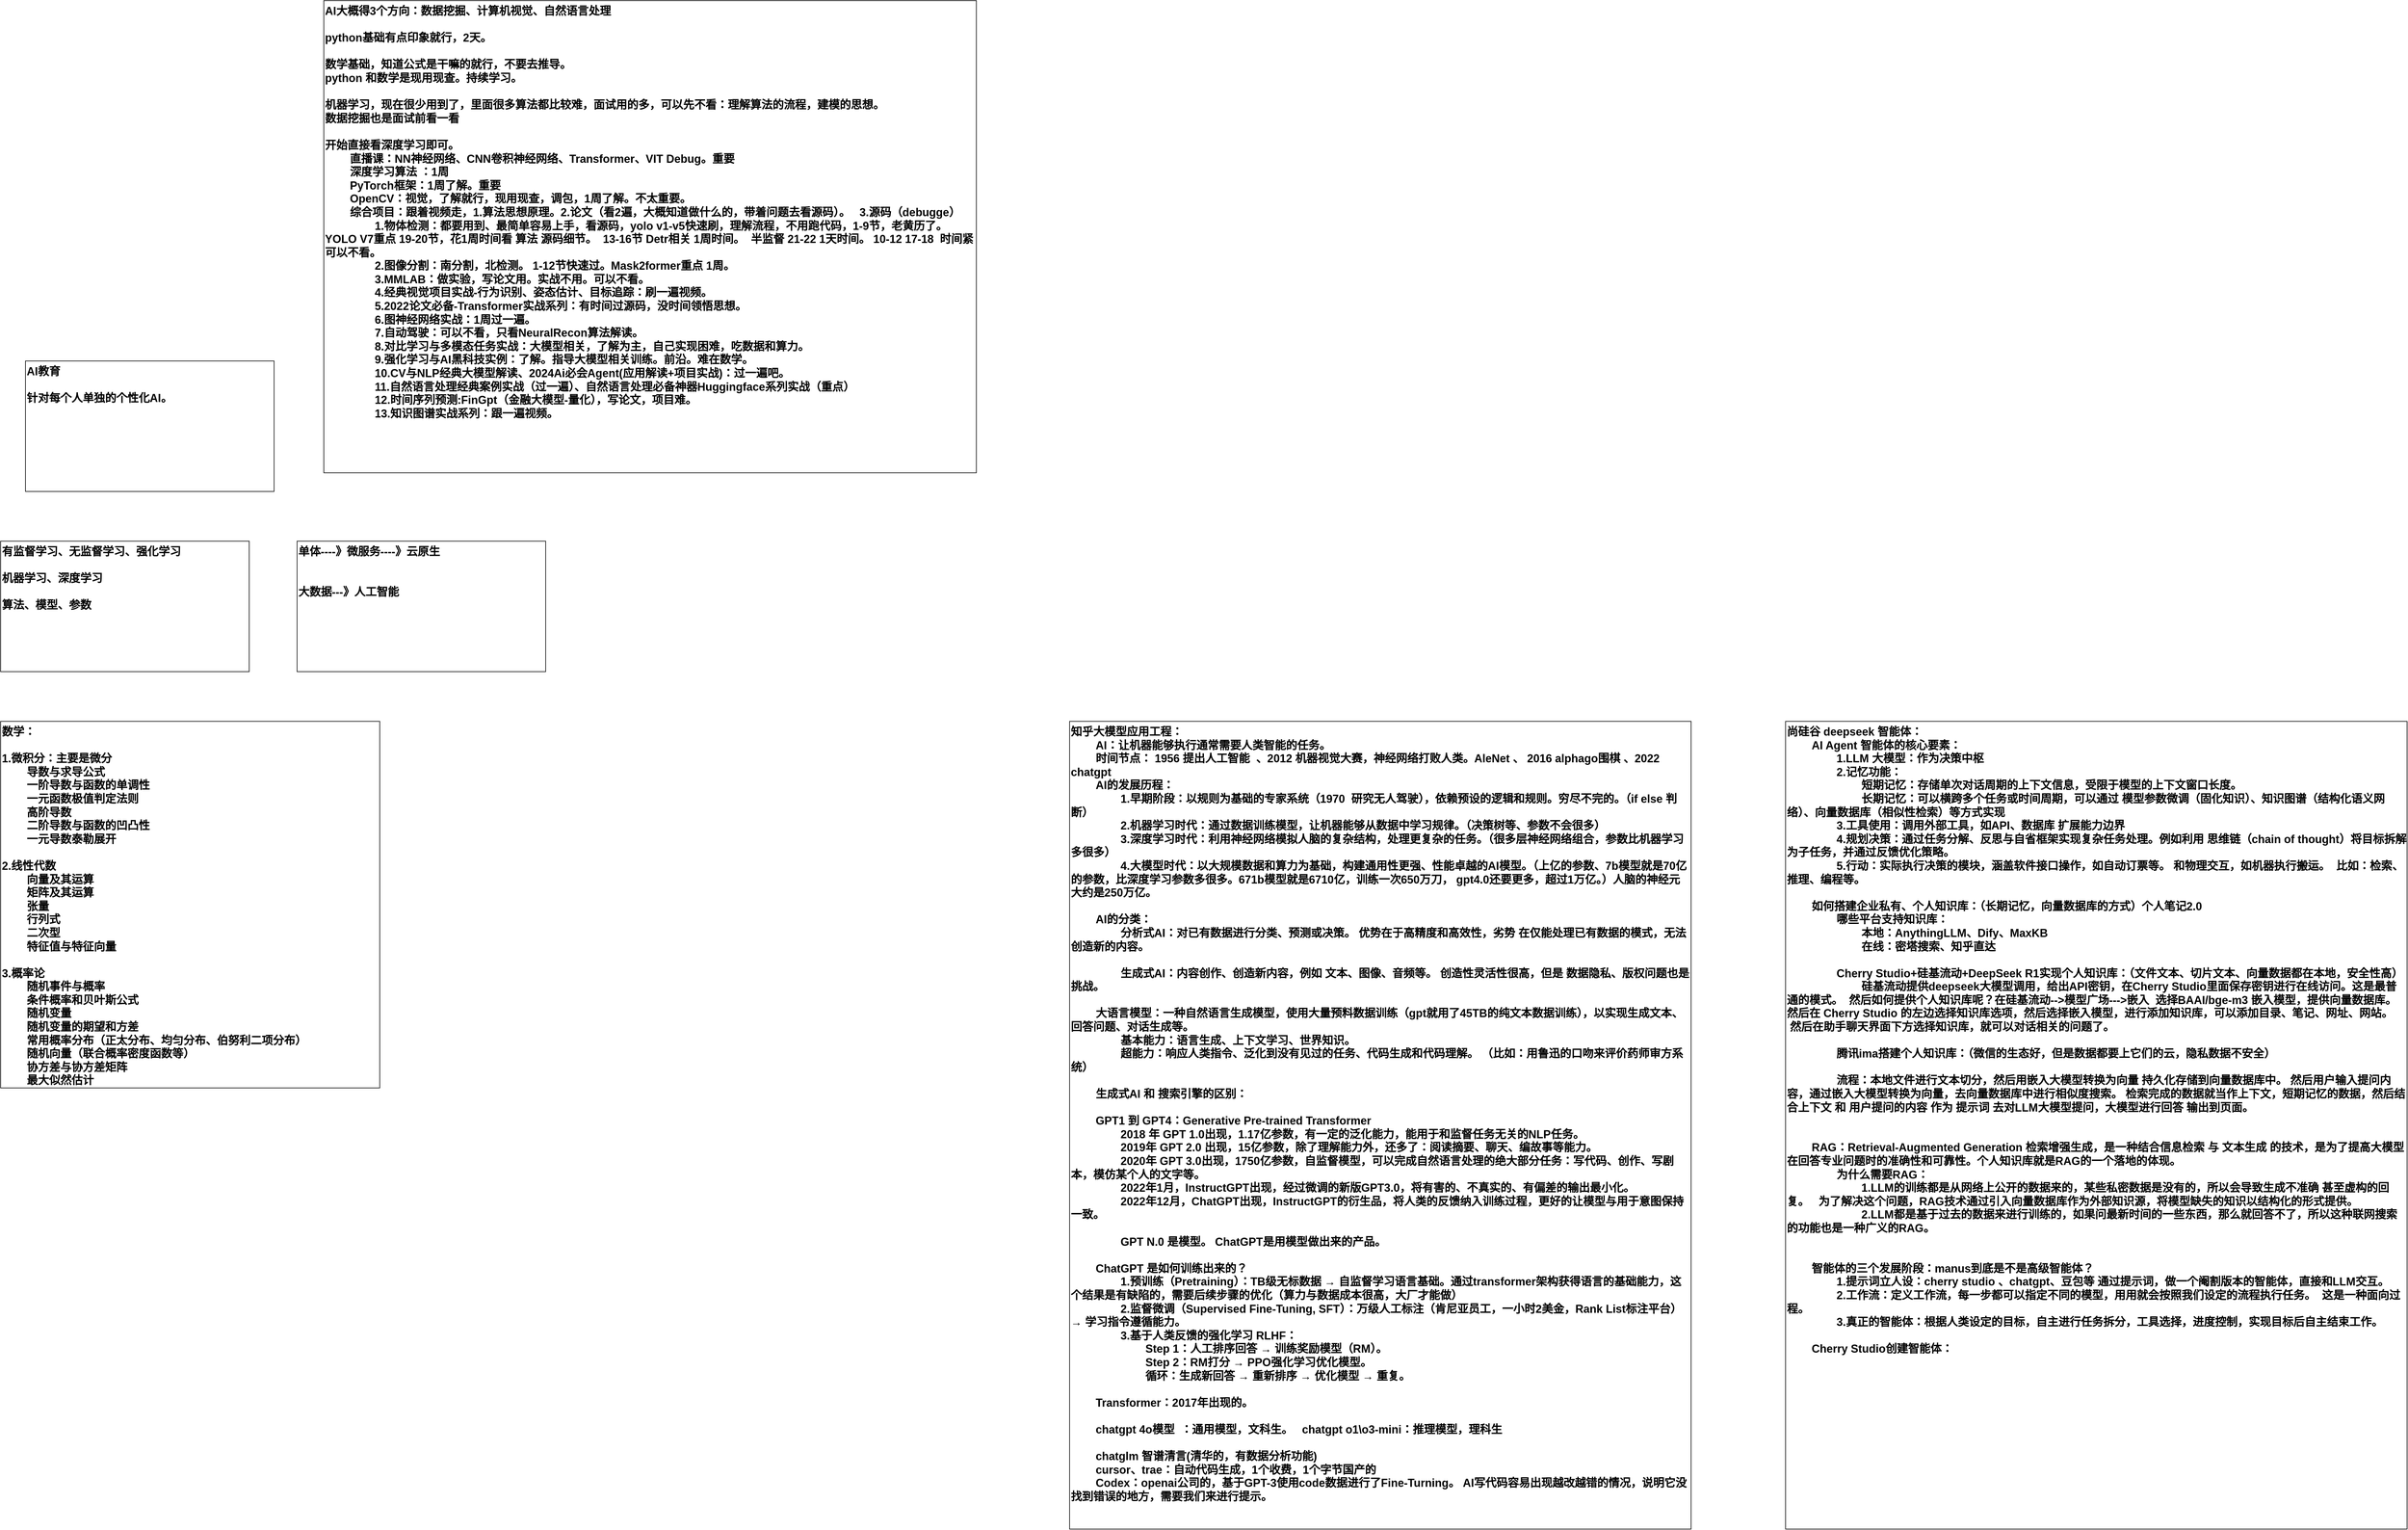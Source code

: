 <mxfile version="27.2.0">
  <diagram name="第 1 页" id="s3n8gG0fuKqffe70A_rA">
    <mxGraphModel dx="1113" dy="1902" grid="1" gridSize="10" guides="1" tooltips="1" connect="1" arrows="1" fold="1" page="1" pageScale="1" pageWidth="827" pageHeight="1169" math="0" shadow="0">
      <root>
        <mxCell id="0" />
        <mxCell id="1" parent="0" />
        <mxCell id="pCqtwlNCeUda_szj-wWr-1" value="有监督学习、无监督学习、强化学习&lt;div&gt;&lt;br&gt;&lt;/div&gt;&lt;div&gt;机器学习、深度学习&lt;/div&gt;&lt;div&gt;&lt;br&gt;&lt;/div&gt;&lt;div&gt;算法、模型、参数&lt;/div&gt;" style="rounded=0;whiteSpace=wrap;html=1;strokeWidth=1;fontSize=18;verticalAlign=top;align=left;fontStyle=1" parent="1" vertex="1">
          <mxGeometry x="350" y="350" width="400" height="210" as="geometry" />
        </mxCell>
        <mxCell id="pCqtwlNCeUda_szj-wWr-2" value="单体----》微服务----》云原生&lt;div&gt;&lt;br&gt;&lt;/div&gt;&lt;div&gt;&lt;br&gt;&lt;/div&gt;&lt;div&gt;大数据---》人工智能&lt;/div&gt;" style="rounded=0;whiteSpace=wrap;html=1;strokeWidth=1;fontSize=18;verticalAlign=top;align=left;fontStyle=1" parent="1" vertex="1">
          <mxGeometry x="827" y="350" width="400" height="210" as="geometry" />
        </mxCell>
        <mxCell id="pCqtwlNCeUda_szj-wWr-3" value="AI教育&lt;div&gt;&lt;br&gt;&lt;/div&gt;&lt;div&gt;针对每个人单独的个性化AI。&lt;/div&gt;" style="rounded=0;whiteSpace=wrap;html=1;strokeWidth=1;fontSize=18;verticalAlign=top;align=left;fontStyle=1" parent="1" vertex="1">
          <mxGeometry x="390" y="60" width="400" height="210" as="geometry" />
        </mxCell>
        <mxCell id="UERRzto7p0Ywzh5H4U2g-1" value="&lt;div&gt;AI大概得3个方向：数据挖掘、计算机视觉、自然语言处理&lt;/div&gt;&lt;div&gt;&lt;br&gt;&lt;/div&gt;python基础有点印象就行，2天。&lt;div&gt;&lt;br&gt;&lt;/div&gt;&lt;div&gt;数学基础，知道公式是干嘛的就行，不要去推导。&lt;/div&gt;&lt;div&gt;python 和数学是现用现查。持续学习。&lt;/div&gt;&lt;div&gt;&lt;br&gt;&lt;/div&gt;&lt;div&gt;机器学习，现在很少用到了，里面很多算法都比较难，面试用的多，可以先不看：理解算法的流程，建模的思想。&lt;/div&gt;&lt;div&gt;数据挖掘也是面试前看一看&lt;/div&gt;&lt;div&gt;&lt;br&gt;&lt;/div&gt;&lt;div&gt;开始直接看深度学习即可。&lt;/div&gt;&lt;div&gt;&lt;span style=&quot;white-space: pre;&quot;&gt;&#x9;&lt;/span&gt;直播课：NN神经网络、CNN卷积神经网络、Transformer、VIT Debug。重要&lt;br&gt;&lt;/div&gt;&lt;div&gt;&lt;span style=&quot;white-space: pre;&quot;&gt;&#x9;&lt;/span&gt;深度学习算法 ：1周&lt;br&gt;&lt;/div&gt;&lt;div&gt;&lt;span style=&quot;white-space: pre;&quot;&gt;&#x9;&lt;/span&gt;PyTorch框架：1周了解。重要&lt;br&gt;&lt;/div&gt;&lt;div&gt;&lt;span style=&quot;white-space: pre;&quot;&gt;&#x9;&lt;/span&gt;OpenCV：视觉，了解就行，现用现查，调包，1周了解。不太重要。&lt;br&gt;&lt;/div&gt;&lt;div&gt;&lt;span style=&quot;white-space: pre;&quot;&gt;&#x9;&lt;/span&gt;综合项目：跟着视频走，1.算法思想原理。2.论文（看2遍，大概知道做什么的，带着问题去看源码）。&amp;nbsp; &amp;nbsp;3.源码（debugge）&amp;nbsp;&amp;nbsp;&lt;br&gt;&lt;/div&gt;&lt;div&gt;&lt;span style=&quot;white-space: pre;&quot;&gt;&#x9;&lt;/span&gt;&lt;span style=&quot;white-space: pre;&quot;&gt;&#x9;&lt;/span&gt;1.物体检测：都要用到、最简单容易上手，看源码，yolo v1-v5快速刷，理解流程，不用跑代码，1-9节，老黄历了。YOLO V7重点 19-20节，花1周时间看 算法 源码细节。&amp;nbsp; 13-16节 Detr相关 1周时间。&amp;nbsp; 半监督 21-22 1天时间。 10-12 17-18&amp;nbsp; 时间紧可以不看。&lt;br&gt;&lt;/div&gt;&lt;div&gt;&lt;span style=&quot;white-space: pre;&quot;&gt;&#x9;&lt;/span&gt;&lt;span style=&quot;white-space: pre;&quot;&gt;&#x9;&lt;/span&gt;2.图像分割：南分割，北检测。 1-12节快速过。Mask2former重点 1周。&lt;br&gt;&lt;/div&gt;&lt;div&gt;&lt;span style=&quot;white-space: pre;&quot;&gt;&#x9;&lt;/span&gt;&lt;span style=&quot;white-space: pre;&quot;&gt;&#x9;&lt;/span&gt;3.MMLAB：做实验，写论文用。实战不用。可以不看。&lt;br&gt;&lt;/div&gt;&lt;div&gt;&lt;span style=&quot;white-space: pre;&quot;&gt;&#x9;&lt;/span&gt;&lt;span style=&quot;white-space: pre;&quot;&gt;&#x9;&lt;/span&gt;4.&lt;span style=&quot;background-color: initial;&quot;&gt;经典视觉项目实战-行为识别、姿态估计、目标追踪：刷一遍视频。&lt;/span&gt;&lt;br&gt;&lt;/div&gt;&lt;div&gt;&lt;span style=&quot;background-color: initial;&quot;&gt;&lt;span style=&quot;white-space: pre;&quot;&gt;&#x9;&lt;/span&gt;&lt;span style=&quot;white-space: pre;&quot;&gt;&#x9;&lt;/span&gt;5.&lt;/span&gt;&lt;span style=&quot;background-color: initial;&quot;&gt;2022论⽂必备-Transformer实战系列：有时间过源码，没时间领悟思想。&lt;/span&gt;&lt;span style=&quot;background-color: initial;&quot;&gt;&lt;br&gt;&lt;/span&gt;&lt;/div&gt;&lt;div&gt;&lt;span style=&quot;background-color: initial;&quot;&gt;&lt;span style=&quot;white-space: pre;&quot;&gt;&#x9;&lt;/span&gt;&lt;span style=&quot;white-space: pre;&quot;&gt;&#x9;&lt;/span&gt;6.&lt;/span&gt;&lt;span style=&quot;background-color: initial;&quot;&gt;图神经网络实战：1周过一遍。&lt;/span&gt;&lt;span style=&quot;background-color: initial;&quot;&gt;&lt;br&gt;&lt;/span&gt;&lt;/div&gt;&lt;div&gt;&lt;span style=&quot;background-color: initial;&quot;&gt;&lt;span style=&quot;white-space: pre;&quot;&gt;&#x9;&lt;/span&gt;&lt;span style=&quot;white-space: pre;&quot;&gt;&#x9;&lt;/span&gt;7.自动驾驶：可以不看，只看&lt;/span&gt;&lt;span style=&quot;background-color: initial;&quot;&gt;NeuralRecon算法解读。&lt;/span&gt;&lt;span style=&quot;background-color: initial;&quot;&gt;&lt;br&gt;&lt;/span&gt;&lt;/div&gt;&lt;div&gt;&lt;span style=&quot;background-color: initial;&quot;&gt;&lt;span style=&quot;white-space: pre;&quot;&gt;&#x9;&lt;/span&gt;&lt;span style=&quot;white-space: pre;&quot;&gt;&#x9;&lt;/span&gt;8.&lt;/span&gt;&lt;span style=&quot;background-color: initial;&quot;&gt;对比学习与多模态任务实战：大模型相关，了解为主，自己实现困难，吃数据和算力。&lt;/span&gt;&lt;/div&gt;&lt;div&gt;&lt;span style=&quot;background-color: initial;&quot;&gt;&lt;span style=&quot;white-space: pre;&quot;&gt;&#x9;&lt;/span&gt;&lt;span style=&quot;white-space: pre;&quot;&gt;&#x9;&lt;/span&gt;9.&lt;/span&gt;&lt;span style=&quot;background-color: initial;&quot;&gt;强化学习与AI黑科技实例：了解。指导大模型相关训练。前沿。难在数学。&lt;/span&gt;&lt;span style=&quot;background-color: initial;&quot;&gt;&lt;br&gt;&lt;/span&gt;&lt;/div&gt;&lt;div&gt;&lt;span style=&quot;background-color: initial;&quot;&gt;&lt;span style=&quot;white-space: pre;&quot;&gt;&#x9;&lt;/span&gt;&lt;span style=&quot;white-space: pre;&quot;&gt;&#x9;&lt;/span&gt;10.&lt;/span&gt;&lt;span style=&quot;background-color: initial;&quot;&gt;CV与NLP经典大模型解读、&lt;/span&gt;&lt;span style=&quot;background-color: initial;&quot;&gt;2024Ai必会Agent(应用解读+项目实战)：过一遍吧。&lt;/span&gt;&lt;span style=&quot;background-color: initial;&quot;&gt;&lt;br&gt;&lt;/span&gt;&lt;/div&gt;&lt;div&gt;&lt;span style=&quot;background-color: initial;&quot;&gt;&lt;span style=&quot;white-space: pre;&quot;&gt;&#x9;&lt;/span&gt;&lt;span style=&quot;white-space: pre;&quot;&gt;&#x9;&lt;/span&gt;11.&lt;/span&gt;&lt;span style=&quot;background-color: initial;&quot;&gt;自然语言处理经典案例实战（过一遍）、&lt;/span&gt;&lt;span style=&quot;background-color: initial;&quot;&gt;自然语言处理必备神器Huggingface系列实战（重点）&lt;/span&gt;&lt;span style=&quot;background-color: initial;&quot;&gt;&lt;br&gt;&lt;/span&gt;&lt;/div&gt;&lt;div&gt;&lt;span style=&quot;background-color: initial;&quot;&gt;&lt;span style=&quot;white-space: pre;&quot;&gt;&#x9;&lt;/span&gt;&lt;span style=&quot;white-space: pre;&quot;&gt;&#x9;&lt;/span&gt;12.&lt;/span&gt;&lt;span style=&quot;background-color: initial;&quot;&gt;时间序列预测:FinGpt（金融大模型-量化），写论文，项目难。&lt;/span&gt;&lt;span style=&quot;background-color: initial;&quot;&gt;&lt;br&gt;&lt;/span&gt;&lt;/div&gt;&lt;div&gt;&lt;span style=&quot;background-color: initial;&quot;&gt;&lt;span style=&quot;white-space: pre;&quot;&gt;&#x9;&lt;/span&gt;&lt;span style=&quot;white-space: pre;&quot;&gt;&#x9;&lt;/span&gt;13.&lt;/span&gt;&lt;span style=&quot;background-color: initial;&quot;&gt;知识图谱实战系列：跟一遍视频。&lt;/span&gt;&lt;span style=&quot;background-color: initial;&quot;&gt;&lt;br&gt;&lt;/span&gt;&lt;/div&gt;&lt;div&gt;&lt;br&gt;&lt;/div&gt;" style="rounded=0;whiteSpace=wrap;html=1;strokeWidth=1;fontSize=18;verticalAlign=top;align=left;fontStyle=1" parent="1" vertex="1">
          <mxGeometry x="870" y="-520" width="1050" height="760" as="geometry" />
        </mxCell>
        <mxCell id="t3_tLmCTC4oEfzODwhHY-1" value="数学：&lt;div&gt;&lt;br&gt;&lt;/div&gt;&lt;div&gt;1.微积分：主要是微分&lt;/div&gt;&lt;div&gt;&lt;span style=&quot;white-space: pre;&quot;&gt;&#x9;&lt;/span&gt;&lt;span style=&quot;background-color: initial;&quot;&gt;导数与求导公式&amp;nbsp;&lt;/span&gt;&lt;/div&gt;&lt;div&gt;&lt;span style=&quot;background-color: initial;&quot;&gt;&lt;span style=&quot;white-space: pre;&quot;&gt;&#x9;&lt;/span&gt;一阶导数与函数的单调性&amp;nbsp;&lt;/span&gt;&lt;/div&gt;&lt;div&gt;&lt;span style=&quot;background-color: initial;&quot;&gt;&lt;span style=&quot;white-space: pre;&quot;&gt;&#x9;&lt;/span&gt;一元函数极值判定法则&amp;nbsp;&lt;/span&gt;&lt;/div&gt;&lt;div&gt;&lt;span style=&quot;background-color: initial;&quot;&gt;&lt;span style=&quot;white-space: pre;&quot;&gt;&#x9;&lt;/span&gt;高阶导数&amp;nbsp;&lt;/span&gt;&lt;/div&gt;&lt;div&gt;&lt;span style=&quot;background-color: initial;&quot;&gt;&lt;span style=&quot;white-space: pre;&quot;&gt;&#x9;&lt;/span&gt;二阶导数与函数的凹凸性&lt;/span&gt;&lt;/div&gt;&lt;div&gt;&lt;span style=&quot;background-color: initial;&quot;&gt;&lt;span style=&quot;white-space: pre;&quot;&gt;&#x9;&lt;/span&gt;一元导数泰勒展开&lt;/span&gt;&lt;br&gt;&lt;/div&gt;&lt;div&gt;&lt;span style=&quot;white-space: pre;&quot;&gt;&#x9;&lt;/span&gt;&lt;/div&gt;&lt;div&gt;2.线性代数&lt;/div&gt;&lt;div&gt;&lt;span style=&quot;white-space: pre;&quot;&gt;&#x9;&lt;/span&gt;&lt;span style=&quot;background-color: initial;&quot;&gt;向量及其运算&amp;nbsp;&lt;/span&gt;&lt;/div&gt;&lt;div&gt;&lt;span style=&quot;background-color: initial;&quot;&gt;&lt;span style=&quot;white-space: pre;&quot;&gt;&#x9;&lt;/span&gt;矩阵及其运算&amp;nbsp;&lt;/span&gt;&lt;/div&gt;&lt;div&gt;&lt;span style=&quot;background-color: initial;&quot;&gt;&lt;span style=&quot;white-space: pre;&quot;&gt;&#x9;&lt;/span&gt;张量&amp;nbsp;&lt;/span&gt;&lt;/div&gt;&lt;div&gt;&lt;span style=&quot;background-color: initial;&quot;&gt;&lt;span style=&quot;white-space: pre;&quot;&gt;&#x9;&lt;/span&gt;行列式&amp;nbsp;&lt;/span&gt;&lt;/div&gt;&lt;div&gt;&lt;span style=&quot;background-color: initial;&quot;&gt;&lt;span style=&quot;white-space: pre;&quot;&gt;&#x9;&lt;/span&gt;二次型&amp;nbsp;&lt;/span&gt;&lt;/div&gt;&lt;div&gt;&lt;span style=&quot;background-color: initial;&quot;&gt;&lt;span style=&quot;white-space: pre;&quot;&gt;&#x9;&lt;/span&gt;特征值与特征向量&lt;/span&gt;&lt;br&gt;&lt;/div&gt;&lt;div&gt;&lt;span style=&quot;background-color: initial;&quot;&gt;&lt;br&gt;&lt;/span&gt;&lt;/div&gt;&lt;div&gt;&lt;span style=&quot;background-color: initial;&quot;&gt;3.概率论&lt;/span&gt;&lt;/div&gt;&lt;div&gt;&lt;span style=&quot;background-color: initial;&quot;&gt;&lt;span style=&quot;white-space: pre;&quot;&gt;&#x9;&lt;/span&gt;&lt;/span&gt;&lt;span style=&quot;background-color: initial;&quot;&gt;随机事件与概率&amp;nbsp;&lt;/span&gt;&lt;/div&gt;&lt;div&gt;&lt;span style=&quot;background-color: initial;&quot;&gt;&lt;span style=&quot;white-space: pre;&quot;&gt;&#x9;&lt;/span&gt;条件概率和贝叶斯公式&amp;nbsp;&lt;/span&gt;&lt;/div&gt;&lt;div&gt;&lt;span style=&quot;background-color: initial;&quot;&gt;&lt;span style=&quot;white-space: pre;&quot;&gt;&#x9;&lt;/span&gt;随机变量&amp;nbsp;&lt;/span&gt;&lt;/div&gt;&lt;div&gt;&lt;span style=&quot;background-color: initial;&quot;&gt;&lt;span style=&quot;white-space: pre;&quot;&gt;&#x9;&lt;/span&gt;随机变量的期望和方差&amp;nbsp;&lt;/span&gt;&lt;/div&gt;&lt;div&gt;&lt;span style=&quot;background-color: initial;&quot;&gt;&lt;span style=&quot;white-space: pre;&quot;&gt;&#x9;&lt;/span&gt;常用概率分布（正太分布、均匀分布、伯努利二项分布）&amp;nbsp;&lt;/span&gt;&lt;/div&gt;&lt;div&gt;&lt;span style=&quot;background-color: initial;&quot;&gt;&lt;span style=&quot;white-space: pre;&quot;&gt;&#x9;&lt;/span&gt;随机向量（联合概率密度函数等）&amp;nbsp;&lt;/span&gt;&lt;/div&gt;&lt;div&gt;&lt;span style=&quot;background-color: initial;&quot;&gt;&lt;span style=&quot;white-space: pre;&quot;&gt;&#x9;&lt;/span&gt;协方差与协方差矩阵&amp;nbsp;&lt;/span&gt;&lt;/div&gt;&lt;div&gt;&lt;span style=&quot;background-color: initial;&quot;&gt;&lt;span style=&quot;white-space: pre;&quot;&gt;&#x9;&lt;/span&gt;最大似然估计&lt;/span&gt;&lt;/div&gt;" style="rounded=0;whiteSpace=wrap;html=1;strokeWidth=1;fontSize=18;verticalAlign=top;align=left;fontStyle=1" parent="1" vertex="1">
          <mxGeometry x="350" y="640" width="610" height="590" as="geometry" />
        </mxCell>
        <mxCell id="qNZhrjiJEfoRgxbAfV7_-1" value="知乎大模型应用工程：&lt;div&gt;&lt;span style=&quot;white-space: pre;&quot;&gt;&#x9;&lt;/span&gt;AI：让机器能够执行通常需要人类智能的任务。&lt;/div&gt;&lt;div&gt;&lt;span style=&quot;white-space: pre;&quot;&gt;&#x9;&lt;/span&gt;时间节点： 1956 提出人工智能&amp;nbsp; 、2012 机器视觉大赛，神经网络打败人类。AleNet 、 2016 alphago围棋 、2022 chatgpt&lt;br&gt;&lt;div&gt;&lt;span style=&quot;white-space: pre;&quot;&gt;&#x9;&lt;/span&gt;AI的发展历程：&lt;br&gt;&lt;/div&gt;&lt;div&gt;&lt;span style=&quot;white-space: pre;&quot;&gt;&#x9;&lt;/span&gt;&lt;span style=&quot;white-space: pre;&quot;&gt;&#x9;&lt;/span&gt;1.早期阶段：以规则为基础的专家系统（1970&amp;nbsp; 研究无人驾驶），依赖预设的逻辑和规则。穷尽不完的。（if else 判断）&lt;br&gt;&lt;/div&gt;&lt;div&gt;&lt;span style=&quot;white-space: pre;&quot;&gt;&#x9;&lt;/span&gt;&lt;span style=&quot;white-space: pre;&quot;&gt;&#x9;&lt;/span&gt;2.机器学习时代：通过数据训练模型，让机器能够从数据中学习规律。（决策树等、参数不会很多）&lt;br&gt;&lt;/div&gt;&lt;/div&gt;&lt;div&gt;&lt;span style=&quot;white-space: pre;&quot;&gt;&#x9;&lt;/span&gt;&lt;span style=&quot;white-space: pre;&quot;&gt;&#x9;&lt;/span&gt;3.深度学习时代：利用神经网络模拟人脑的复杂结构，处理更复杂的任务。（很多层神经网络组合，参数比机器学习多很多）&lt;br&gt;&lt;/div&gt;&lt;div&gt;&lt;span style=&quot;white-space: pre;&quot;&gt;&#x9;&lt;/span&gt;&lt;span style=&quot;white-space: pre;&quot;&gt;&#x9;&lt;/span&gt;4.大模型时代：以大规模数据和算力为基础，构建通用性更强、性能卓越的AI模型。（上亿的参数、7b模型就是70亿的参数，比深度学习参数多很多。671b模型就是6710亿，训练一次650万刀， gpt4.0还要更多，超过1万亿。）&lt;span style=&quot;background-color: transparent; color: light-dark(rgb(0, 0, 0), rgb(255, 255, 255));&quot;&gt;人脑的神经元大约是250万亿。&lt;/span&gt;&lt;br&gt;&lt;/div&gt;&lt;div&gt;&lt;span style=&quot;white-space: pre;&quot;&gt;&#x9;&lt;/span&gt;&lt;br&gt;&lt;/div&gt;&lt;div&gt;&lt;span style=&quot;white-space: pre;&quot;&gt;&#x9;&lt;/span&gt;AI的分类：&lt;br&gt;&lt;/div&gt;&lt;div&gt;&lt;span style=&quot;white-space: pre;&quot;&gt;&#x9;&lt;/span&gt;&lt;span style=&quot;white-space: pre;&quot;&gt;&#x9;&lt;/span&gt;分析式AI：对已有数据进行分类、预测或决策。 优势在于高精度和高效性，劣势 在仅能处理已有数据的模式，无法创造新的内容。&lt;br&gt;&lt;/div&gt;&lt;div&gt;&lt;span style=&quot;white-space: pre;&quot;&gt;&#x9;&lt;/span&gt;&lt;span style=&quot;white-space: pre;&quot;&gt;&#x9;&lt;/span&gt;&lt;br&gt;&lt;/div&gt;&lt;div&gt;&lt;span style=&quot;white-space: pre;&quot;&gt;&#x9;&lt;/span&gt;&lt;span style=&quot;white-space: pre;&quot;&gt;&#x9;&lt;/span&gt;生成式AI：内容创作、创造新内容，例如 文本、图像、音频等。 创造性灵活性很高，但是 数据隐私、版权问题也是挑战。&lt;br&gt;&lt;/div&gt;&lt;div&gt;&lt;br&gt;&lt;/div&gt;&lt;div&gt;&lt;span style=&quot;white-space: pre;&quot;&gt;&#x9;&lt;/span&gt;大语言模型：一种自然语言生成模型，使用大量预料数据训练（gpt就用了45TB的纯文本数据训练），以实现生成文本、回答问题、对话生成等。&lt;br&gt;&lt;/div&gt;&lt;div&gt;&lt;span style=&quot;white-space: pre;&quot;&gt;&#x9;&lt;/span&gt;&lt;span style=&quot;white-space: pre;&quot;&gt;&#x9;&lt;/span&gt;基本能力：语言生成、上下文学习、世界知识。&lt;br&gt;&lt;/div&gt;&lt;div&gt;&lt;span style=&quot;white-space: pre;&quot;&gt;&#x9;&lt;/span&gt;&lt;span style=&quot;white-space: pre;&quot;&gt;&#x9;&lt;/span&gt;超能力：响应人类指令、泛化到没有见过的任务、代码生成和代码理解。 （比如：用鲁迅的口吻来评价药师审方系统）&lt;br&gt;&lt;/div&gt;&lt;div&gt;&lt;br&gt;&lt;/div&gt;&lt;div&gt;&lt;span style=&quot;white-space: pre;&quot;&gt;&#x9;&lt;/span&gt;生成式AI 和 搜索引擎的区别：&lt;br&gt;&lt;/div&gt;&lt;div&gt;&lt;br&gt;&lt;/div&gt;&lt;div&gt;&lt;span style=&quot;white-space: pre;&quot;&gt;&#x9;&lt;/span&gt;GPT1 到 GPT4：Generative Pre-trained Transformer&lt;br&gt;&lt;/div&gt;&lt;div&gt;&lt;span style=&quot;white-space: pre;&quot;&gt;&#x9;&lt;/span&gt;&lt;span style=&quot;white-space: pre;&quot;&gt;&#x9;&lt;/span&gt;2018 年 GPT 1.0出现，1.17亿参数，有一定的泛化能力，能用于和监督任务无关的NLP任务。&lt;br&gt;&lt;/div&gt;&lt;div&gt;&lt;span style=&quot;white-space: pre;&quot;&gt;&#x9;&lt;/span&gt;&lt;span style=&quot;white-space: pre;&quot;&gt;&#x9;&lt;/span&gt;2019年 GPT 2.0 出现，15亿参数，除了理解能力外，还多了：阅读摘要、聊天、编故事等能力。&lt;br&gt;&lt;/div&gt;&lt;div&gt;&lt;span style=&quot;white-space: pre;&quot;&gt;&#x9;&lt;/span&gt;&lt;span style=&quot;white-space: pre;&quot;&gt;&#x9;&lt;/span&gt;2020年 GPT 3.0出现，1750亿参数，自监督模型，可以完成自然语言处理的绝大部分任务：写代码、创作、写剧本，模仿某个人的文字等。&lt;/div&gt;&lt;div&gt;&lt;span style=&quot;white-space: pre;&quot;&gt;&#x9;&lt;/span&gt;&lt;span style=&quot;white-space: pre;&quot;&gt;&#x9;&lt;/span&gt;2022年1月，InstructGPT出现，经过微调的新版GPT3.0，将有害的、不真实的、有偏差的输出最小化。&lt;br&gt;&lt;/div&gt;&lt;div&gt;&lt;span style=&quot;white-space: pre;&quot;&gt;&#x9;&lt;/span&gt;&lt;span style=&quot;white-space: pre;&quot;&gt;&#x9;&lt;/span&gt;2022年12月，ChatGPT出现，&lt;span style=&quot;background-color: transparent; color: light-dark(rgb(0, 0, 0), rgb(255, 255, 255));&quot;&gt;InstructGPT的衍生品，将人类的反馈纳入训练过程，更好的让模型与用于意图保持一致。&lt;/span&gt;&lt;br&gt;&lt;/div&gt;&lt;div&gt;&lt;span style=&quot;background-color: transparent; color: light-dark(rgb(0, 0, 0), rgb(255, 255, 255));&quot;&gt;&lt;br&gt;&lt;/span&gt;&lt;/div&gt;&lt;div&gt;&lt;span style=&quot;background-color: transparent; color: light-dark(rgb(0, 0, 0), rgb(255, 255, 255));&quot;&gt;&lt;span style=&quot;white-space: pre;&quot;&gt;&#x9;&lt;/span&gt;&lt;span style=&quot;white-space: pre;&quot;&gt;&#x9;&lt;/span&gt;GPT N.0 是模型。 ChatGPT是用模型做出来的产品。&lt;br&gt;&lt;/span&gt;&lt;/div&gt;&lt;div&gt;&lt;span style=&quot;background-color: transparent; color: light-dark(rgb(0, 0, 0), rgb(255, 255, 255));&quot;&gt;&lt;br&gt;&lt;/span&gt;&lt;/div&gt;&lt;div&gt;&lt;span style=&quot;background-color: transparent; color: light-dark(rgb(0, 0, 0), rgb(255, 255, 255));&quot;&gt;&lt;span style=&quot;white-space: pre;&quot;&gt;&#x9;&lt;/span&gt;ChatGPT 是如何训练出来的？&lt;br&gt;&lt;/span&gt;&lt;/div&gt;&lt;div&gt;&lt;span style=&quot;background-color: transparent; color: light-dark(rgb(0, 0, 0), rgb(255, 255, 255));&quot;&gt;&lt;span style=&quot;white-space: pre;&quot;&gt;&#x9;&lt;/span&gt;&lt;span style=&quot;white-space: pre;&quot;&gt;&#x9;&lt;/span&gt;1.&lt;/span&gt;&lt;span style=&quot;background-color: transparent;&quot;&gt;预训练​​&lt;/span&gt;&lt;span style=&quot;background-color: transparent;&quot;&gt;（Pretraining）&lt;/span&gt;&lt;span style=&quot;background-color: transparent; color: light-dark(rgb(0, 0, 0), rgb(255, 255, 255));&quot;&gt;：TB级无标数据 → 自监督学习语言基础。通过transformer架构获得语言的基础能力，这个结果是有缺陷的，需要后续步骤的优化（算力与数据成本很高，大厂才能做）&lt;/span&gt;&lt;/div&gt;&lt;div&gt;​​&lt;span style=&quot;white-space: pre;&quot;&gt;&#x9;&lt;/span&gt;&lt;span style=&quot;white-space: pre;&quot;&gt;&#x9;&lt;/span&gt;2.监督微调​​（Supervised Fine-Tuning, SFT）：万级人工标注（肯尼亚员工，一小时2美金，Rank List标注平台） → 学习指令遵循能力。&lt;/div&gt;&lt;div&gt;&lt;span style=&quot;white-space: pre;&quot;&gt;&#x9;&lt;/span&gt;&lt;span style=&quot;white-space: pre;&quot;&gt;&#x9;&lt;/span&gt;​​3.基于人类反馈的强化学习 RLHF​​：&lt;/div&gt;&lt;div&gt;​​&lt;span style=&quot;white-space: pre;&quot;&gt;&#x9;&lt;/span&gt;&lt;span style=&quot;white-space: pre;&quot;&gt;&#x9;&lt;/span&gt;&lt;span style=&quot;white-space: pre;&quot;&gt;&#x9;&lt;/span&gt;Step 1​​：人工排序回答 → 训练奖励模型（RM）。&lt;/div&gt;&lt;div&gt;​​&lt;span style=&quot;white-space: pre;&quot;&gt;&#x9;&lt;/span&gt;&lt;span style=&quot;white-space: pre;&quot;&gt;&#x9;&lt;/span&gt;&lt;span style=&quot;white-space: pre;&quot;&gt;&#x9;&lt;/span&gt;Step 2​​：RM打分 → PPO强化学习优化模型。&lt;/div&gt;&lt;div&gt;​​&lt;span style=&quot;white-space: pre;&quot;&gt;&#x9;&lt;/span&gt;&lt;span style=&quot;white-space: pre;&quot;&gt;&#x9;&lt;/span&gt;&lt;span style=&quot;white-space: pre;&quot;&gt;&#x9;&lt;/span&gt;循环​​：生成新回答 → 重新排序 → 优化模型 → 重复。&lt;/div&gt;&lt;div&gt;&lt;br&gt;&lt;/div&gt;&lt;div&gt;&lt;span style=&quot;white-space: pre;&quot;&gt;&#x9;&lt;/span&gt;Transformer：2017年出现的。&lt;br&gt;&lt;/div&gt;&lt;div&gt;&lt;br&gt;&lt;/div&gt;&lt;div&gt;&lt;span style=&quot;white-space: pre;&quot;&gt;&#x9;&lt;/span&gt;chatgpt 4o模型&amp;nbsp; ：通用模型，文科生。&amp;nbsp; &amp;nbsp;chatgpt o1\o3-mini：推理模型，理科生&lt;br&gt;&lt;/div&gt;&lt;div&gt;&lt;br&gt;&lt;/div&gt;&lt;div&gt;&lt;span style=&quot;white-space: pre;&quot;&gt;&#x9;&lt;/span&gt;chatglm 智谱清言(清华的，有数据分析功能)&lt;br&gt;&lt;/div&gt;&lt;div&gt;&lt;span style=&quot;white-space: pre;&quot;&gt;&#x9;&lt;/span&gt;&lt;span style=&quot;background-color: transparent; color: light-dark(rgb(0, 0, 0), rgb(255, 255, 255));&quot;&gt;cursor、trae：自动代码生成，1个收费，1个字节国产的&lt;/span&gt;&lt;br&gt;&lt;/div&gt;&lt;div&gt;&lt;span style=&quot;white-space: pre;&quot;&gt;&#x9;&lt;/span&gt;Codex：openai公司的，基于GPT-3使用code数据进行了Fine-Turning。 AI写代码容易出现越改越错的情况，说明它没找到错误的地方，需要我们来进行提示。&lt;br&gt;&lt;/div&gt;" style="rounded=0;whiteSpace=wrap;html=1;strokeWidth=1;fontSize=18;verticalAlign=top;align=left;fontStyle=1" parent="1" vertex="1">
          <mxGeometry x="2070" y="640" width="1000" height="1300" as="geometry" />
        </mxCell>
        <mxCell id="UTwWFgi36fj4p7sl91PF-1" value="尚硅谷 deepseek 智能体：&lt;div&gt;&lt;span style=&quot;white-space: pre;&quot;&gt;&#x9;&lt;/span&gt;AI Agent 智能体的核心要素：&lt;br&gt;&lt;/div&gt;&lt;div&gt;&lt;span style=&quot;background-color: transparent; color: light-dark(rgb(0, 0, 0), rgb(255, 255, 255));&quot;&gt;&lt;span style=&quot;white-space: pre;&quot;&gt;&#x9;&lt;/span&gt;&lt;span style=&quot;white-space: pre;&quot;&gt;&#x9;&lt;/span&gt;1.LLM 大模型：作为决策中枢&lt;/span&gt;&lt;/div&gt;&lt;div&gt;&lt;span style=&quot;background-color: transparent; color: light-dark(rgb(0, 0, 0), rgb(255, 255, 255));&quot;&gt;&lt;span style=&quot;white-space: pre;&quot;&gt;&#x9;&lt;/span&gt;&lt;span style=&quot;white-space: pre;&quot;&gt;&#x9;&lt;/span&gt;2.记忆功能：&lt;/span&gt;&lt;/div&gt;&lt;div&gt;&lt;span style=&quot;background-color: transparent; color: light-dark(rgb(0, 0, 0), rgb(255, 255, 255));&quot;&gt;&lt;span style=&quot;white-space: pre;&quot;&gt;&#x9;&lt;/span&gt;&lt;span style=&quot;white-space: pre;&quot;&gt;&#x9;&lt;/span&gt;&lt;span style=&quot;white-space: pre;&quot;&gt;&#x9;&lt;/span&gt;短期记忆：存储单次对话周期的上下文信息，受限于模型的上下文窗口长度。&lt;br&gt;&lt;/span&gt;&lt;/div&gt;&lt;div&gt;&lt;span style=&quot;background-color: transparent; color: light-dark(rgb(0, 0, 0), rgb(255, 255, 255));&quot;&gt;&lt;span style=&quot;white-space: pre;&quot;&gt;&#x9;&lt;/span&gt;&lt;span style=&quot;white-space: pre;&quot;&gt;&#x9;&lt;/span&gt;&lt;span style=&quot;white-space: pre;&quot;&gt;&#x9;&lt;/span&gt;长期记忆：可以横跨多个任务或时间周期，可以通过 模型参数微调（固化知识）、知识图谱（结构化语义网络）、向量数据库（相似性检索）等方式实现&lt;br&gt;&lt;/span&gt;&lt;/div&gt;&lt;div&gt;&lt;span style=&quot;background-color: transparent; color: light-dark(rgb(0, 0, 0), rgb(255, 255, 255));&quot;&gt;&lt;span style=&quot;white-space: pre;&quot;&gt;&#x9;&lt;/span&gt;&lt;span style=&quot;white-space: pre;&quot;&gt;&#x9;&lt;/span&gt;3.工具使用：调用外部工具，如API、数据库 扩展能力边界&lt;br&gt;&lt;/span&gt;&lt;/div&gt;&lt;div&gt;&lt;span style=&quot;background-color: transparent; color: light-dark(rgb(0, 0, 0), rgb(255, 255, 255));&quot;&gt;&lt;span style=&quot;white-space: pre;&quot;&gt;&#x9;&lt;/span&gt;&lt;span style=&quot;white-space: pre;&quot;&gt;&#x9;&lt;/span&gt;4.规划决策：通过任务分解、反思与自省框架实现复杂任务处理。例如利用 思维链（chain of thought）将目标拆解为子任务，并通过反馈优化策略。&lt;br&gt;&lt;/span&gt;&lt;/div&gt;&lt;div&gt;&lt;span style=&quot;background-color: transparent; color: light-dark(rgb(0, 0, 0), rgb(255, 255, 255));&quot;&gt;&lt;span style=&quot;white-space: pre;&quot;&gt;&#x9;&lt;/span&gt;&lt;span style=&quot;white-space: pre;&quot;&gt;&#x9;&lt;/span&gt;5.行动：实际执行决策的模块，涵盖软件接口操作，如自动订票等。 和物理交互，如机器执行搬运。&amp;nbsp; 比如：检索、推理、编程等。&lt;br&gt;&lt;/span&gt;&lt;/div&gt;&lt;div&gt;&lt;span style=&quot;background-color: transparent; color: light-dark(rgb(0, 0, 0), rgb(255, 255, 255));&quot;&gt;&lt;br&gt;&lt;/span&gt;&lt;/div&gt;&lt;div&gt;&lt;span style=&quot;background-color: transparent; color: light-dark(rgb(0, 0, 0), rgb(255, 255, 255));&quot;&gt;&lt;span style=&quot;white-space: pre;&quot;&gt;&#x9;&lt;/span&gt;如何搭建企业私有、个人知识库：（长期记忆，向量数据库的方式）个人笔记2.0&lt;br&gt;&lt;/span&gt;&lt;/div&gt;&lt;div&gt;&lt;span style=&quot;background-color: transparent; color: light-dark(rgb(0, 0, 0), rgb(255, 255, 255));&quot;&gt;&lt;span style=&quot;white-space: pre;&quot;&gt;&#x9;&lt;/span&gt;&lt;span style=&quot;white-space: pre;&quot;&gt;&#x9;&lt;/span&gt;哪些平台支持知识库：&lt;br&gt;&lt;/span&gt;&lt;/div&gt;&lt;div&gt;&lt;span style=&quot;background-color: transparent; color: light-dark(rgb(0, 0, 0), rgb(255, 255, 255));&quot;&gt;&lt;span style=&quot;white-space: pre;&quot;&gt;&#x9;&lt;/span&gt;&lt;span style=&quot;white-space: pre;&quot;&gt;&#x9;&lt;/span&gt;&lt;span style=&quot;white-space: pre;&quot;&gt;&#x9;&lt;/span&gt;本地：AnythingLLM、Dify、MaxKB&lt;br&gt;&lt;/span&gt;&lt;/div&gt;&lt;div&gt;&lt;span style=&quot;background-color: transparent; color: light-dark(rgb(0, 0, 0), rgb(255, 255, 255));&quot;&gt;&lt;span style=&quot;white-space: pre;&quot;&gt;&#x9;&lt;/span&gt;&lt;span style=&quot;white-space: pre;&quot;&gt;&#x9;&lt;/span&gt;&lt;span style=&quot;white-space: pre;&quot;&gt;&#x9;&lt;/span&gt;在线：密塔搜索、知乎直达&lt;br&gt;&lt;/span&gt;&lt;/div&gt;&lt;div&gt;&lt;span style=&quot;background-color: transparent; color: light-dark(rgb(0, 0, 0), rgb(255, 255, 255));&quot;&gt;&lt;br&gt;&lt;/span&gt;&lt;/div&gt;&lt;div&gt;&lt;span style=&quot;background-color: transparent; color: light-dark(rgb(0, 0, 0), rgb(255, 255, 255));&quot;&gt;&lt;span style=&quot;white-space: pre;&quot;&gt;&#x9;&lt;/span&gt;&lt;span style=&quot;white-space: pre;&quot;&gt;&#x9;&lt;/span&gt;Cherry Studio+硅基流动+DeepSeek R1实现个人知识库：（文件文本、切片文本、向量数据都在本地，安全性高）&lt;br&gt;&lt;/span&gt;&lt;/div&gt;&lt;div&gt;&lt;span style=&quot;background-color: transparent; color: light-dark(rgb(0, 0, 0), rgb(255, 255, 255));&quot;&gt;&lt;span style=&quot;white-space: pre;&quot;&gt;&#x9;&lt;/span&gt;&lt;span style=&quot;white-space: pre;&quot;&gt;&#x9;&lt;/span&gt;&lt;span style=&quot;white-space: pre;&quot;&gt;&#x9;&lt;/span&gt;硅基流动提供deepseek大模型调用，给出API密钥，在Cherry Studio里面保存密钥进行在线访问。这是最普通的模式。&amp;nbsp; 然后如何提供个人知识库呢？在硅基流动--&amp;gt;模型广场---&amp;gt;嵌入&amp;nbsp; 选择BAAI/bge-m3 嵌入模型，提供向量数据库。&amp;nbsp; 然后在 Cherry Studio 的左边选择知识库选项，然后选择嵌入模型，进行添加知识库，可以添加目录、笔记、网址、网站。&amp;nbsp; &amp;nbsp;然后在助手聊天界面下方选择知识库，就可以对话相关的问题了。&lt;br&gt;&lt;/span&gt;&lt;/div&gt;&lt;div&gt;&lt;span style=&quot;background-color: transparent; color: light-dark(rgb(0, 0, 0), rgb(255, 255, 255));&quot;&gt;&lt;br&gt;&lt;/span&gt;&lt;/div&gt;&lt;div&gt;&lt;span style=&quot;background-color: transparent; color: light-dark(rgb(0, 0, 0), rgb(255, 255, 255));&quot;&gt;&lt;span style=&quot;white-space: pre;&quot;&gt;&#x9;&lt;/span&gt;&lt;span style=&quot;white-space: pre;&quot;&gt;&#x9;&lt;/span&gt;腾讯ima搭建个人知识库：（微信的生态好，但是数据都要上它们的云，隐私数据不安全）&amp;nbsp;&lt;br&gt;&lt;/span&gt;&lt;/div&gt;&lt;div&gt;&lt;span style=&quot;background-color: transparent; color: light-dark(rgb(0, 0, 0), rgb(255, 255, 255));&quot;&gt;&lt;br&gt;&lt;/span&gt;&lt;/div&gt;&lt;div&gt;&lt;span style=&quot;background-color: transparent; color: light-dark(rgb(0, 0, 0), rgb(255, 255, 255));&quot;&gt;&lt;span style=&quot;white-space: pre;&quot;&gt;&#x9;&lt;/span&gt;&lt;span style=&quot;white-space: pre;&quot;&gt;&#x9;&lt;/span&gt;流程：本地文件进行文本切分，然后用嵌入大模型转换为向量 持久化存储到向量数据库中。 然后用户输入提问内容，通过嵌入大模型转换为向量，去向量数据库中进行相似度搜索。 检索完成的数据就当作上下文，短期记忆的数据，然后结合上下文 和 用户提问的内容 作为 提示词 去对LLM大模型提问，大模型进行回答 输出到页面。&lt;br&gt;&lt;/span&gt;&lt;/div&gt;&lt;div&gt;&lt;span style=&quot;background-color: transparent; color: light-dark(rgb(0, 0, 0), rgb(255, 255, 255));&quot;&gt;&lt;br&gt;&lt;/span&gt;&lt;/div&gt;&lt;div&gt;&lt;span style=&quot;background-color: transparent; color: light-dark(rgb(0, 0, 0), rgb(255, 255, 255));&quot;&gt;&lt;br&gt;&lt;/span&gt;&lt;/div&gt;&lt;div&gt;&lt;span style=&quot;background-color: transparent; color: light-dark(rgb(0, 0, 0), rgb(255, 255, 255));&quot;&gt;&lt;span style=&quot;white-space: pre;&quot;&gt;&#x9;&lt;/span&gt;RAG：Retrieval-Augmented Generation 检索增强生成，是一种结合信息检索 与 文本生成 的技术，是为了提高大模型在回答专业问题时的准确性和可靠性。个人知识库就是RAG的一个落地的体现。&lt;br&gt;&lt;/span&gt;&lt;/div&gt;&lt;div&gt;&lt;span style=&quot;background-color: transparent; color: light-dark(rgb(0, 0, 0), rgb(255, 255, 255));&quot;&gt;&lt;span style=&quot;white-space: pre;&quot;&gt;&#x9;&lt;/span&gt;&lt;span style=&quot;white-space: pre;&quot;&gt;&#x9;&lt;/span&gt;为什么需要RAG：&lt;/span&gt;&lt;/div&gt;&lt;div&gt;&lt;span style=&quot;background-color: transparent; color: light-dark(rgb(0, 0, 0), rgb(255, 255, 255));&quot;&gt;&lt;span style=&quot;white-space: pre;&quot;&gt;&#x9;&lt;/span&gt;&lt;span style=&quot;white-space: pre;&quot;&gt;&#x9;&lt;/span&gt;&lt;span style=&quot;white-space: pre;&quot;&gt;&#x9;&lt;/span&gt;1.LLM的训练都是从网络上公开的数据来的，某些私密数据是没有的，所以会导致生成不准确 甚至虚构的回复。&amp;nbsp; &amp;nbsp;为了解决这个问题，RAG技术通过引入向量数据库作为外部知识源，将模型缺失的知识以结构化的形式提供。&lt;br&gt;&lt;/span&gt;&lt;/div&gt;&lt;div&gt;&lt;span style=&quot;background-color: transparent; color: light-dark(rgb(0, 0, 0), rgb(255, 255, 255));&quot;&gt;&lt;span style=&quot;white-space: pre;&quot;&gt;&#x9;&lt;/span&gt;&lt;span style=&quot;white-space: pre;&quot;&gt;&#x9;&lt;/span&gt;&lt;span style=&quot;white-space: pre;&quot;&gt;&#x9;&lt;/span&gt;2.LLM都是基于过去的数据来进行训练的，如果问最新时间的一些东西，那么就回答不了，所以这种联网搜索的功能也是一种广义的RAG。&lt;br&gt;&lt;/span&gt;&lt;/div&gt;&lt;div&gt;&lt;span style=&quot;background-color: transparent; color: light-dark(rgb(0, 0, 0), rgb(255, 255, 255));&quot;&gt;&lt;br&gt;&lt;/span&gt;&lt;/div&gt;&lt;div&gt;&lt;span style=&quot;background-color: transparent; color: light-dark(rgb(0, 0, 0), rgb(255, 255, 255));&quot;&gt;&lt;br&gt;&lt;/span&gt;&lt;/div&gt;&lt;div&gt;&lt;span style=&quot;background-color: transparent; color: light-dark(rgb(0, 0, 0), rgb(255, 255, 255));&quot;&gt;&lt;span style=&quot;white-space: pre;&quot;&gt;&#x9;&lt;/span&gt;智能体的三个发展阶段：manus到底是不是高级智能体？&lt;br&gt;&lt;/span&gt;&lt;/div&gt;&lt;div&gt;&lt;span style=&quot;background-color: transparent; color: light-dark(rgb(0, 0, 0), rgb(255, 255, 255));&quot;&gt;&lt;span style=&quot;white-space: pre;&quot;&gt;&#x9;&lt;/span&gt;&lt;span style=&quot;white-space: pre;&quot;&gt;&#x9;&lt;/span&gt;1.提示词立人设：cherry studio 、chatgpt、豆包等 通过提示词，做一个阉割版本的智能体，直接和LLM交互。&lt;br&gt;&lt;/span&gt;&lt;/div&gt;&lt;div&gt;&lt;span style=&quot;background-color: transparent; color: light-dark(rgb(0, 0, 0), rgb(255, 255, 255));&quot;&gt;&lt;span style=&quot;white-space: pre;&quot;&gt;&#x9;&lt;/span&gt;&lt;span style=&quot;white-space: pre;&quot;&gt;&#x9;&lt;/span&gt;2.工作流：定义工作流，每一步都可以指定不同的模型，用用就会按照我们设定的流程执行任务。&amp;nbsp; 这是一种面向过程。&lt;br&gt;&lt;/span&gt;&lt;/div&gt;&lt;div&gt;&lt;span style=&quot;background-color: transparent; color: light-dark(rgb(0, 0, 0), rgb(255, 255, 255));&quot;&gt;&lt;span style=&quot;white-space: pre;&quot;&gt;&#x9;&lt;/span&gt;&lt;span style=&quot;white-space: pre;&quot;&gt;&#x9;&lt;/span&gt;3.真正的智能体：根据人类设定的目标，自主进行任务拆分，工具选择，进度控制，实现目标后自主结束工作。&lt;br&gt;&lt;/span&gt;&lt;/div&gt;&lt;div&gt;&lt;span style=&quot;background-color: transparent; color: light-dark(rgb(0, 0, 0), rgb(255, 255, 255));&quot;&gt;&lt;br&gt;&lt;/span&gt;&lt;/div&gt;&lt;div&gt;&lt;span style=&quot;background-color: transparent; color: light-dark(rgb(0, 0, 0), rgb(255, 255, 255));&quot;&gt;&lt;span style=&quot;white-space: pre;&quot;&gt;&#x9;&lt;/span&gt;Cherry Studio创建智能体：&lt;br&gt;&lt;/span&gt;&lt;/div&gt;" style="rounded=0;whiteSpace=wrap;html=1;strokeWidth=1;fontSize=18;verticalAlign=top;align=left;fontStyle=1" parent="1" vertex="1">
          <mxGeometry x="3222" y="640" width="1000" height="1300" as="geometry" />
        </mxCell>
      </root>
    </mxGraphModel>
  </diagram>
</mxfile>
